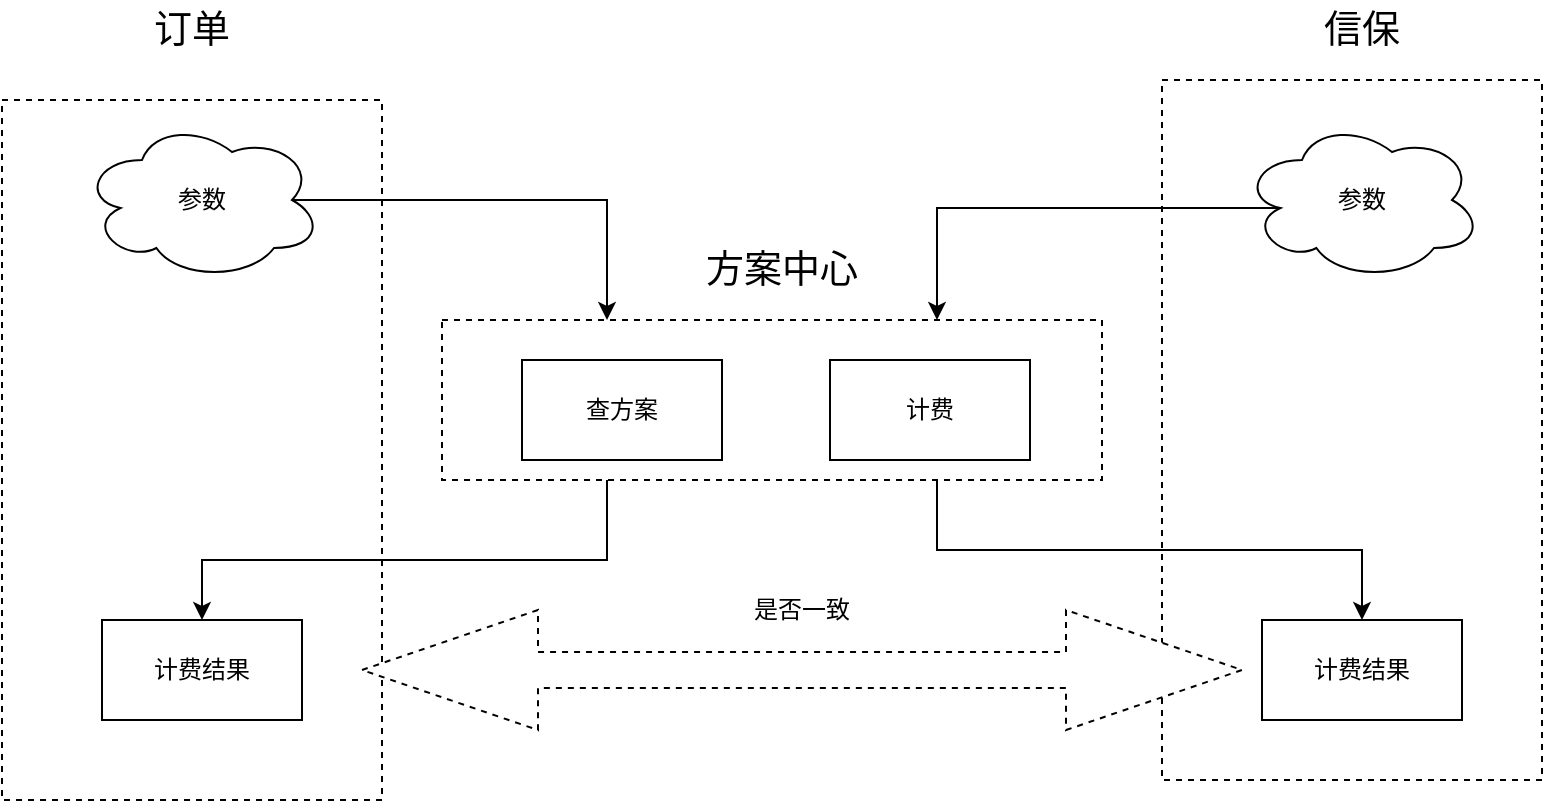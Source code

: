 <mxfile version="24.7.6">
  <diagram name="第 1 页" id="_o-NHqm5kNj5wMjtTiSq">
    <mxGraphModel dx="2133" dy="701" grid="1" gridSize="10" guides="1" tooltips="1" connect="1" arrows="1" fold="1" page="1" pageScale="1" pageWidth="827" pageHeight="1169" math="0" shadow="0">
      <root>
        <mxCell id="0" />
        <mxCell id="1" parent="0" />
        <mxCell id="jPnBOiImL2e6noczrev8-26" value="" style="rounded=0;whiteSpace=wrap;html=1;fillColor=none;dashed=1;" parent="1" vertex="1">
          <mxGeometry x="-100" y="90" width="190" height="350" as="geometry" />
        </mxCell>
        <mxCell id="IoxWA918_TWJpxDD2AS3-1" value="" style="rounded=0;whiteSpace=wrap;html=1;fillColor=none;dashed=1;" vertex="1" parent="1">
          <mxGeometry x="480" y="80" width="190" height="350" as="geometry" />
        </mxCell>
        <mxCell id="IoxWA918_TWJpxDD2AS3-6" style="edgeStyle=orthogonalEdgeStyle;rounded=0;orthogonalLoop=1;jettySize=auto;html=1;exitX=0.25;exitY=1;exitDx=0;exitDy=0;entryX=0.5;entryY=0;entryDx=0;entryDy=0;" edge="1" parent="1" source="jPnBOiImL2e6noczrev8-2" target="jPnBOiImL2e6noczrev8-11">
          <mxGeometry relative="1" as="geometry">
            <Array as="points">
              <mxPoint x="203" y="320" />
              <mxPoint y="320" />
            </Array>
          </mxGeometry>
        </mxCell>
        <mxCell id="IoxWA918_TWJpxDD2AS3-8" style="edgeStyle=orthogonalEdgeStyle;rounded=0;orthogonalLoop=1;jettySize=auto;html=1;exitX=0.75;exitY=1;exitDx=0;exitDy=0;entryX=0.5;entryY=0;entryDx=0;entryDy=0;" edge="1" parent="1" source="jPnBOiImL2e6noczrev8-2" target="IoxWA918_TWJpxDD2AS3-3">
          <mxGeometry relative="1" as="geometry" />
        </mxCell>
        <mxCell id="jPnBOiImL2e6noczrev8-2" value="" style="rounded=0;whiteSpace=wrap;html=1;fillColor=none;dashed=1;" parent="1" vertex="1">
          <mxGeometry x="120" y="200" width="330" height="80" as="geometry" />
        </mxCell>
        <mxCell id="jPnBOiImL2e6noczrev8-1" value="查方案" style="rounded=0;whiteSpace=wrap;html=1;fillColor=none;" parent="1" vertex="1">
          <mxGeometry x="160" y="220" width="100" height="50" as="geometry" />
        </mxCell>
        <mxCell id="jPnBOiImL2e6noczrev8-3" value="计费" style="rounded=0;whiteSpace=wrap;html=1;fillColor=none;" parent="1" vertex="1">
          <mxGeometry x="314" y="220" width="100" height="50" as="geometry" />
        </mxCell>
        <mxCell id="IoxWA918_TWJpxDD2AS3-5" style="edgeStyle=orthogonalEdgeStyle;rounded=0;orthogonalLoop=1;jettySize=auto;html=1;exitX=0.875;exitY=0.5;exitDx=0;exitDy=0;exitPerimeter=0;entryX=0.25;entryY=0;entryDx=0;entryDy=0;" edge="1" parent="1" source="jPnBOiImL2e6noczrev8-5" target="jPnBOiImL2e6noczrev8-2">
          <mxGeometry relative="1" as="geometry" />
        </mxCell>
        <mxCell id="jPnBOiImL2e6noczrev8-5" value="参数" style="ellipse;shape=cloud;whiteSpace=wrap;html=1;" parent="1" vertex="1">
          <mxGeometry x="-60" y="100" width="120" height="80" as="geometry" />
        </mxCell>
        <mxCell id="jPnBOiImL2e6noczrev8-11" value="计费结果" style="rounded=0;whiteSpace=wrap;html=1;fillColor=none;" parent="1" vertex="1">
          <mxGeometry x="-50" y="350" width="100" height="50" as="geometry" />
        </mxCell>
        <mxCell id="jPnBOiImL2e6noczrev8-21" value="" style="shape=doubleArrow;whiteSpace=wrap;html=1;dashed=1;" parent="1" vertex="1">
          <mxGeometry x="80" y="345" width="440" height="60" as="geometry" />
        </mxCell>
        <mxCell id="jPnBOiImL2e6noczrev8-25" value="是否一致" style="text;html=1;align=center;verticalAlign=middle;whiteSpace=wrap;rounded=0;" parent="1" vertex="1">
          <mxGeometry x="270" y="330" width="60" height="30" as="geometry" />
        </mxCell>
        <mxCell id="jPnBOiImL2e6noczrev8-27" value="&lt;font style=&quot;font-size: 19px;&quot;&gt;订单&lt;/font&gt;" style="text;html=1;align=center;verticalAlign=middle;whiteSpace=wrap;rounded=0;" parent="1" vertex="1">
          <mxGeometry x="-35" y="40" width="60" height="30" as="geometry" />
        </mxCell>
        <mxCell id="IoxWA918_TWJpxDD2AS3-7" style="edgeStyle=orthogonalEdgeStyle;rounded=0;orthogonalLoop=1;jettySize=auto;html=1;exitX=0.16;exitY=0.55;exitDx=0;exitDy=0;exitPerimeter=0;entryX=0.75;entryY=0;entryDx=0;entryDy=0;" edge="1" parent="1" source="IoxWA918_TWJpxDD2AS3-2" target="jPnBOiImL2e6noczrev8-2">
          <mxGeometry relative="1" as="geometry" />
        </mxCell>
        <mxCell id="IoxWA918_TWJpxDD2AS3-2" value="参数" style="ellipse;shape=cloud;whiteSpace=wrap;html=1;" vertex="1" parent="1">
          <mxGeometry x="520" y="100" width="120" height="80" as="geometry" />
        </mxCell>
        <mxCell id="IoxWA918_TWJpxDD2AS3-3" value="计费结果" style="rounded=0;whiteSpace=wrap;html=1;fillColor=none;" vertex="1" parent="1">
          <mxGeometry x="530" y="350" width="100" height="50" as="geometry" />
        </mxCell>
        <mxCell id="IoxWA918_TWJpxDD2AS3-4" value="&lt;font style=&quot;font-size: 19px;&quot;&gt;信保&lt;/font&gt;" style="text;html=1;align=center;verticalAlign=middle;whiteSpace=wrap;rounded=0;" vertex="1" parent="1">
          <mxGeometry x="550" y="40" width="60" height="30" as="geometry" />
        </mxCell>
        <mxCell id="IoxWA918_TWJpxDD2AS3-9" value="&lt;font style=&quot;font-size: 19px;&quot;&gt;方案中心&lt;/font&gt;" style="text;html=1;align=center;verticalAlign=middle;whiteSpace=wrap;rounded=0;" vertex="1" parent="1">
          <mxGeometry x="250" y="160" width="80" height="30" as="geometry" />
        </mxCell>
      </root>
    </mxGraphModel>
  </diagram>
</mxfile>
